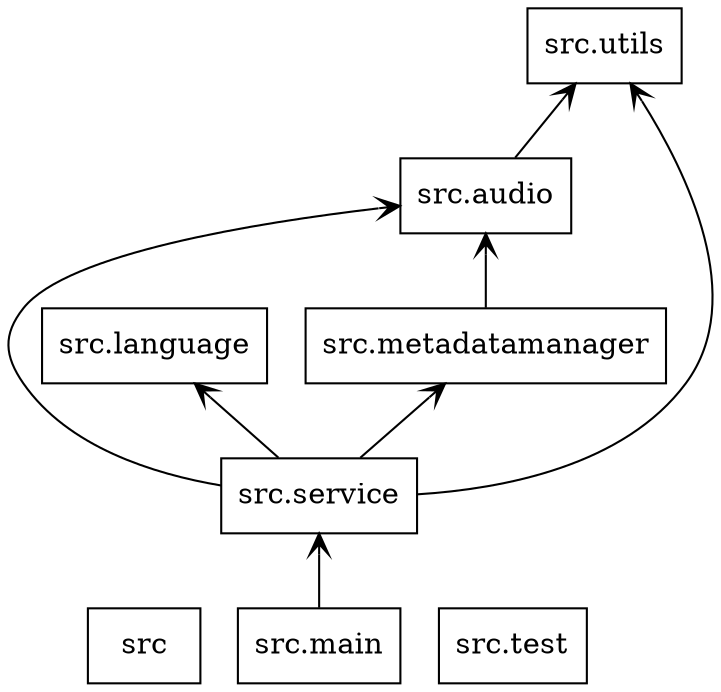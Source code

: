 digraph "packages" {
rankdir=BT
charset="utf-8"
"src" [color="black", label="src", shape="box", style="solid"];
"src.audio" [color="black", label="src.audio", shape="box", style="solid"];
"src.language" [color="black", label="src.language", shape="box", style="solid"];
"src.main" [color="black", label="src.main", shape="box", style="solid"];
"src.metadatamanager" [color="black", label="src.metadatamanager", shape="box", style="solid"];
"src.service" [color="black", label="src.service", shape="box", style="solid"];
"src.test" [color="black", label="src.test", shape="box", style="solid"];
"src.utils" [color="black", label="src.utils", shape="box", style="solid"];
"src.audio" -> "src.utils" [arrowhead="open", arrowtail="none"];
"src.main" -> "src.service" [arrowhead="open", arrowtail="none"];
"src.metadatamanager" -> "src.audio" [arrowhead="open", arrowtail="none"];
"src.service" -> "src.audio" [arrowhead="open", arrowtail="none"];
"src.service" -> "src.language" [arrowhead="open", arrowtail="none"];
"src.service" -> "src.metadatamanager" [arrowhead="open", arrowtail="none"];
"src.service" -> "src.utils" [arrowhead="open", arrowtail="none"];
}
